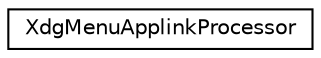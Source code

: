 digraph G
{
  edge [fontname="Helvetica",fontsize="10",labelfontname="Helvetica",labelfontsize="10"];
  node [fontname="Helvetica",fontsize="10",shape=record];
  rankdir=LR;
  Node1 [label="XdgMenuApplinkProcessor",height=0.2,width=0.4,color="black", fillcolor="white", style="filled",URL="$classXdgMenuApplinkProcessor.html"];
}
